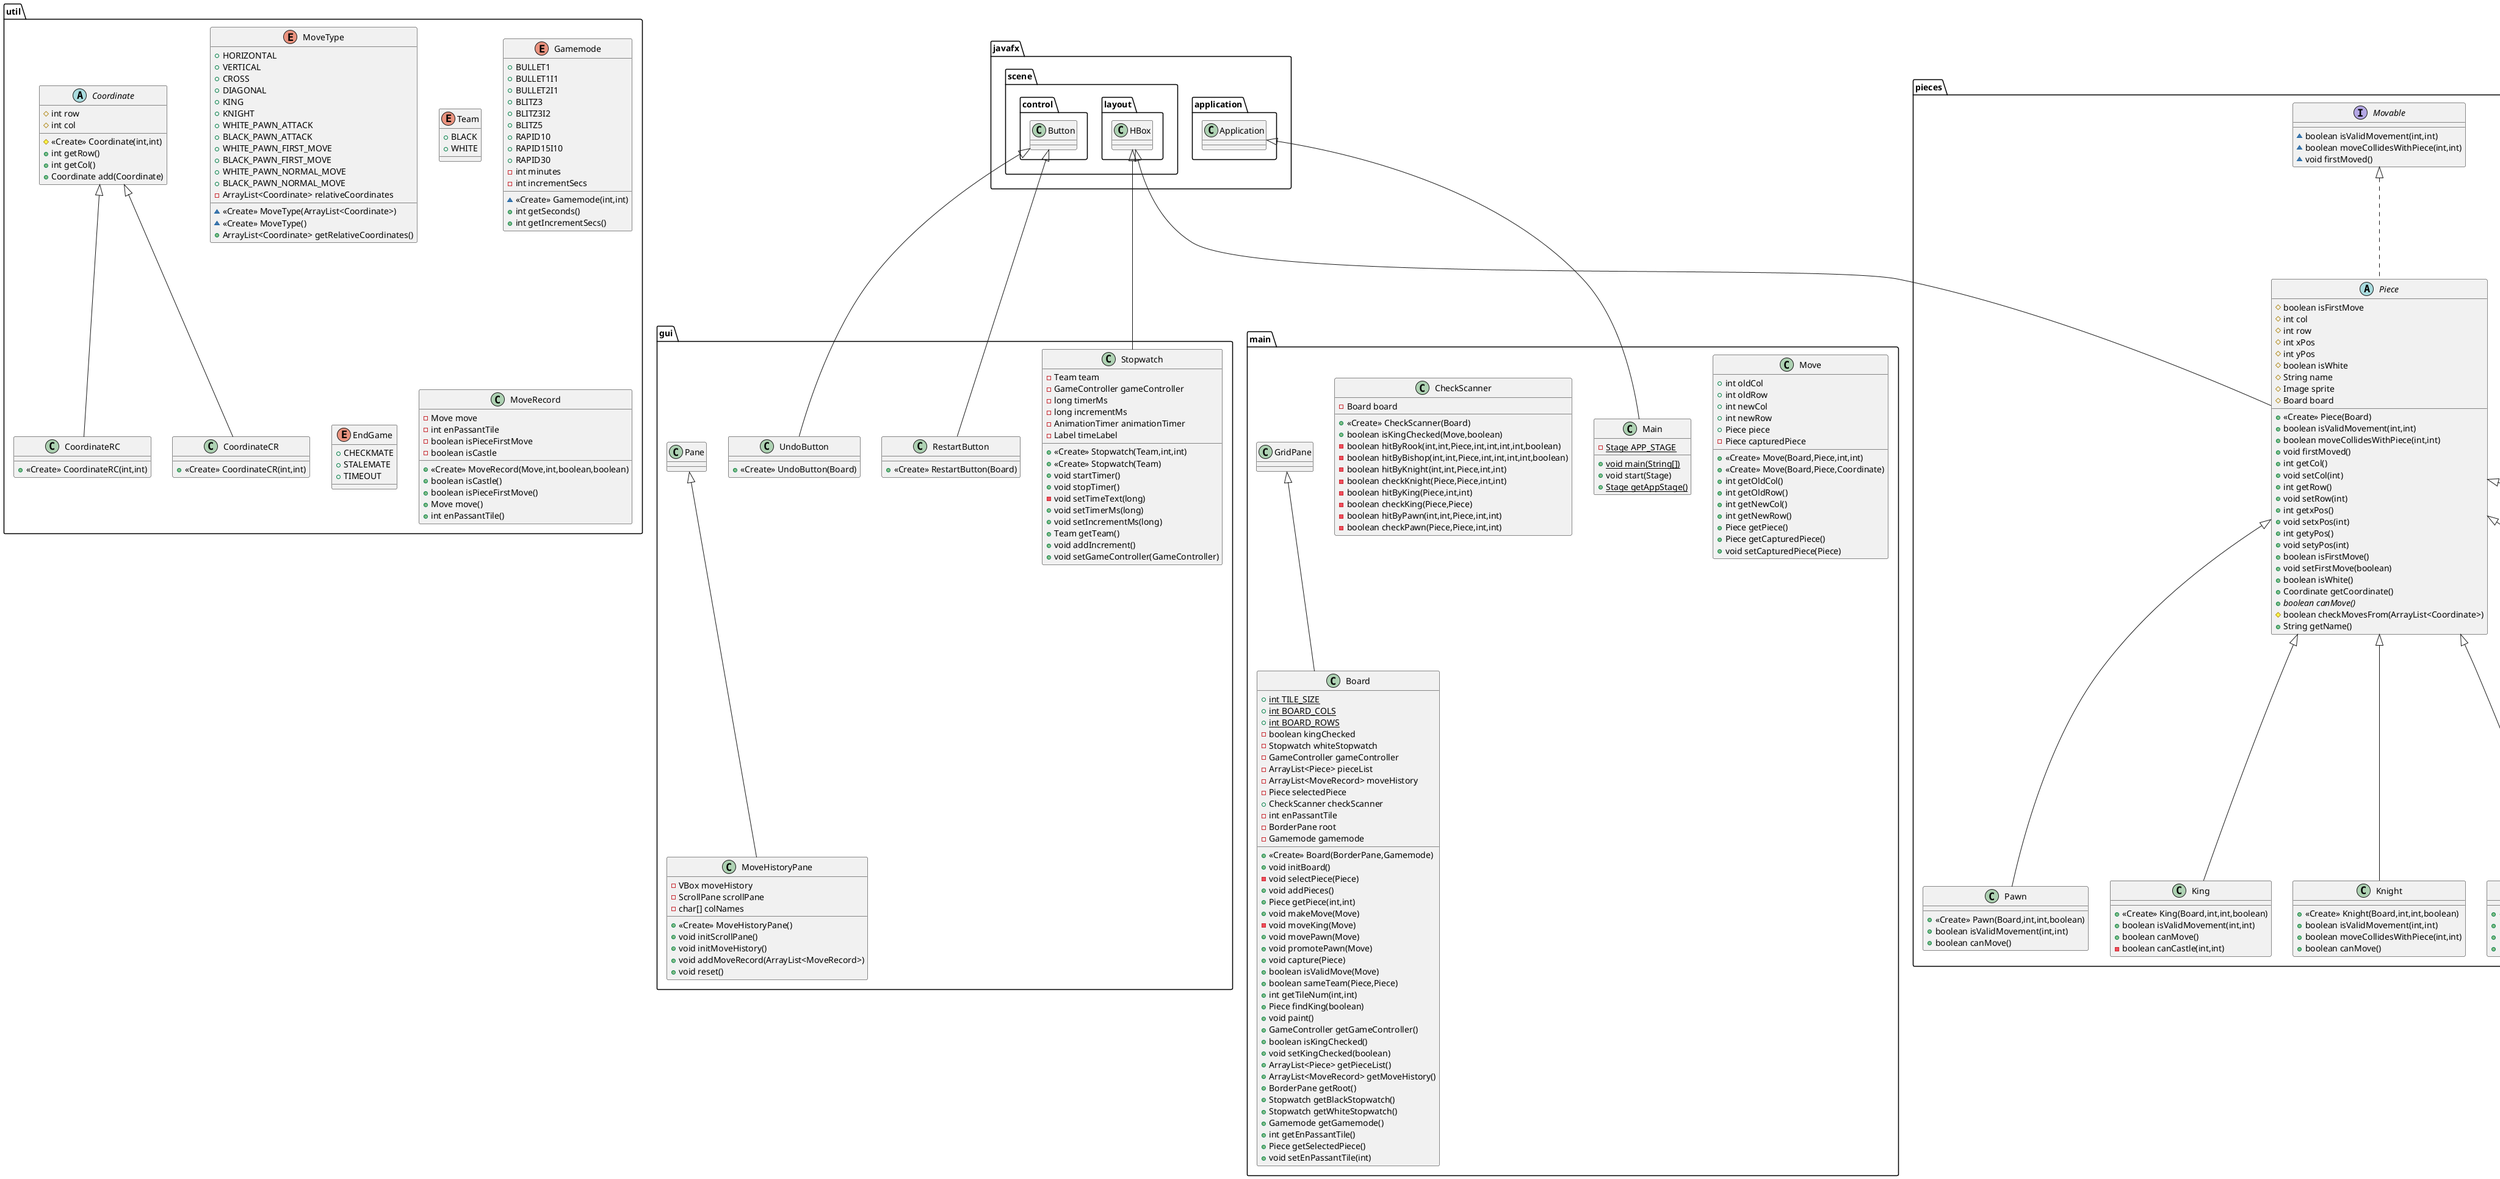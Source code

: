 @startuml
class gui.RestartButton {
+ <<Create>> RestartButton(Board)
}
enum util.MoveType {
+  HORIZONTAL
+  VERTICAL
+  CROSS
+  DIAGONAL
+  KING
+  KNIGHT
+  WHITE_PAWN_ATTACK
+  BLACK_PAWN_ATTACK
+  WHITE_PAWN_FIRST_MOVE
+  BLACK_PAWN_FIRST_MOVE
+  WHITE_PAWN_NORMAL_MOVE
+  BLACK_PAWN_NORMAL_MOVE
- ArrayList<Coordinate> relativeCoordinates
~ <<Create>> MoveType(ArrayList<Coordinate>)
~ <<Create>> MoveType()
+ ArrayList<Coordinate> getRelativeCoordinates()
}
class pieces.Pawn {
+ <<Create>> Pawn(Board,int,int,boolean)
+ boolean isValidMovement(int,int)
+ boolean canMove()
}
class main.Board {
+ {static} int TILE_SIZE
+ {static} int BOARD_COLS
+ {static} int BOARD_ROWS
- boolean kingChecked
- Stopwatch whiteStopwatch
- GameController gameController
- ArrayList<Piece> pieceList
- ArrayList<MoveRecord> moveHistory
- Piece selectedPiece
+ CheckScanner checkScanner
- int enPassantTile
- BorderPane root
- Gamemode gamemode
+ <<Create>> Board(BorderPane,Gamemode)
+ void initBoard()
- void selectPiece(Piece)
+ void addPieces()
+ Piece getPiece(int,int)
+ void makeMove(Move)
- void moveKing(Move)
+ void movePawn(Move)
+ void promotePawn(Move)
+ void capture(Piece)
+ boolean isValidMove(Move)
+ boolean sameTeam(Piece,Piece)
+ int getTileNum(int,int)
+ Piece findKing(boolean)
+ void paint()
+ GameController getGameController()
+ boolean isKingChecked()
+ void setKingChecked(boolean)
+ ArrayList<Piece> getPieceList()
+ ArrayList<MoveRecord> getMoveHistory()
+ BorderPane getRoot()
+ Stopwatch getBlackStopwatch()
+ Stopwatch getWhiteStopwatch()
+ Gamemode getGamemode()
+ int getEnPassantTile()
+ Piece getSelectedPiece()
+ void setEnPassantTile(int)
}
class gui.MoveHistoryPane {
- VBox moveHistory
- ScrollPane scrollPane
- char[] colNames
+ <<Create>> MoveHistoryPane()
+ void initScrollPane()
+ void initMoveHistory()
+ void addMoveRecord(ArrayList<MoveRecord>)
+ void reset()
}
class controller.SceneController {
+ {static} void switchToBoard(Gamemode)
+ {static} void switchToMainMenu()
+ {static} void switchToEndGame(EndGame,Team)
- {static} void showScene(Parent)
}
class controller.SceneController$GamemodeBtn {
~ <<Create>> GamemodeBtn(Gamemode,String)
}
class controller.SceneController$GamemodeRow {
~ <<Create>> GamemodeRow(String)
}
interface pieces.Movable {
~ boolean isValidMovement(int,int)
~ boolean moveCollidesWithPiece(int,int)
~ void firstMoved()
}
class pieces.King {
+ <<Create>> King(Board,int,int,boolean)
+ boolean isValidMovement(int,int)
+ boolean canMove()
- boolean canCastle(int,int)
}
class util.CoordinateCR {
+ <<Create>> CoordinateCR(int,int)
}
enum util.Team {
+  BLACK
+  WHITE
}
abstract class pieces.Piece {
# boolean isFirstMove
# int col
# int row
# int xPos
# int yPos
# boolean isWhite
# String name
# Image sprite
# Board board
+ <<Create>> Piece(Board)
+ boolean isValidMovement(int,int)
+ boolean moveCollidesWithPiece(int,int)
+ void firstMoved()
+ int getCol()
+ void setCol(int)
+ int getRow()
+ void setRow(int)
+ int getxPos()
+ void setxPos(int)
+ int getyPos()
+ void setyPos(int)
+ boolean isFirstMove()
+ void setFirstMove(boolean)
+ boolean isWhite()
+ Coordinate getCoordinate()
+ {abstract}boolean canMove()
# boolean checkMovesFrom(ArrayList<Coordinate>)
+ String getName()
}
class controller.GameController {
- Board board
- Stopwatch blackStopwatch
- boolean isWhiteTurn
+ <<Create>> GameController(Board)
+ void swapTurn()
+ void switchTimer()
+ boolean isWhiteTurn()
+ void endGame()
+ void checkForMate(Boolean)
- boolean currentPlayerCanMove()
+ void resetGame()
+ void undoMove()
+ void updateMoveHistory()
+ void timeout(Team)
}
class main.Move {
+ int oldCol
+ int oldRow
+ int newCol
+ int newRow
+ Piece piece
- Piece capturedPiece
+ <<Create>> Move(Board,Piece,int,int)
+ <<Create>> Move(Board,Piece,Coordinate)
+ int getOldCol()
+ int getOldRow()
+ int getNewCol()
+ int getNewRow()
+ Piece getPiece()
+ Piece getCapturedPiece()
+ void setCapturedPiece(Piece)
}
enum util.Gamemode {
+  BULLET1
+  BULLET1I1
+  BULLET2I1
+  BLITZ3
+  BLITZ3I2
+  BLITZ5
+  RAPID10
+  RAPID15I10
+  RAPID30
- int minutes
- int incrementSecs
~ <<Create>> Gamemode(int,int)
+ int getSeconds()
+ int getIncrementSecs()
}
enum util.EndGame {
+  CHECKMATE
+  STALEMATE
+  TIMEOUT
}
class util.MoveRecord {
- Move move
- int enPassantTile
- boolean isPieceFirstMove
- boolean isCastle
+ <<Create>> MoveRecord(Move,int,boolean,boolean)
+ boolean isCastle()
+ boolean isPieceFirstMove()
+ Move move()
+ int enPassantTile()
}
class gui.UndoButton {
+ <<Create>> UndoButton(Board)
}
class pieces.Knight {
+ <<Create>> Knight(Board,int,int,boolean)
+ boolean isValidMovement(int,int)
+ boolean moveCollidesWithPiece(int,int)
+ boolean canMove()
}
class main.Main {
- {static} Stage APP_STAGE
+ {static} void main(String[])
+ void start(Stage)
+ {static} Stage getAppStage()
}
class util.CoordinateRC {
+ <<Create>> CoordinateRC(int,int)
}
class pieces.Queen {
+ <<Create>> Queen(Board,int,int,boolean)
+ boolean isValidMovement(int,int)
+ boolean moveCollidesWithPiece(int,int)
+ boolean canMove()
}
abstract class util.Coordinate {
# int row
# int col
# <<Create>> Coordinate(int,int)
+ int getRow()
+ int getCol()
+ Coordinate add(Coordinate)
}
class pieces.Bishop {
+ <<Create>> Bishop(Board,int,int,boolean)
+ boolean isValidMovement(int,int)
+ boolean moveCollidesWithPiece(int,int)
+ boolean canMove()
}
class pieces.Rook {
+ <<Create>> Rook(Board,int,int,boolean)
+ boolean isValidMovement(int,int)
+ boolean moveCollidesWithPiece(int,int)
+ boolean canMove()
}
class gui.Stopwatch {
- Team team
- GameController gameController
- long timerMs
- long incrementMs
- AnimationTimer animationTimer
- Label timeLabel
+ <<Create>> Stopwatch(Team,int,int)
+ <<Create>> Stopwatch(Team)
+ void startTimer()
+ void stopTimer()
- void setTimeText(long)
+ void setTimerMs(long)
+ void setIncrementMs(long)
+ Team getTeam()
+ void addIncrement()
+ void setGameController(GameController)
}
class main.CheckScanner {
- Board board
+ <<Create>> CheckScanner(Board)
+ boolean isKingChecked(Move,boolean)
- boolean hitByRook(int,int,Piece,int,int,int,int,boolean)
- boolean hitByBishop(int,int,Piece,int,int,int,int,boolean)
- boolean hitByKnight(int,int,Piece,int,int)
- boolean checkKnight(Piece,Piece,int,int)
- boolean hitByKing(Piece,int,int)
- boolean checkKing(Piece,Piece)
- boolean hitByPawn(int,int,Piece,int,int)
- boolean checkPawn(Piece,Piece,int,int)
}


javafx.scene.control.Button <|-- gui.RestartButton
pieces.Piece <|-- pieces.Pawn
main.GridPane <|-- main.Board
gui.Pane <|-- gui.MoveHistoryPane
controller.SceneController +.. controller.SceneController$GamemodeBtn
controller.Button <|-- controller.SceneController$GamemodeBtn
controller.SceneController +.. controller.SceneController$GamemodeRow
controller.HBox <|-- controller.SceneController$GamemodeRow
pieces.Piece <|-- pieces.King
util.Coordinate <|-- util.CoordinateCR
pieces.Movable <|.. pieces.Piece
javafx.scene.layout.HBox <|-- pieces.Piece
javafx.scene.control.Button <|-- gui.UndoButton
pieces.Piece <|-- pieces.Knight
javafx.application.Application <|-- main.Main
util.Coordinate <|-- util.CoordinateRC
pieces.Piece <|-- pieces.Queen
pieces.Piece <|-- pieces.Bishop
pieces.Piece <|-- pieces.Rook
javafx.scene.layout.HBox <|-- gui.Stopwatch
@enduml